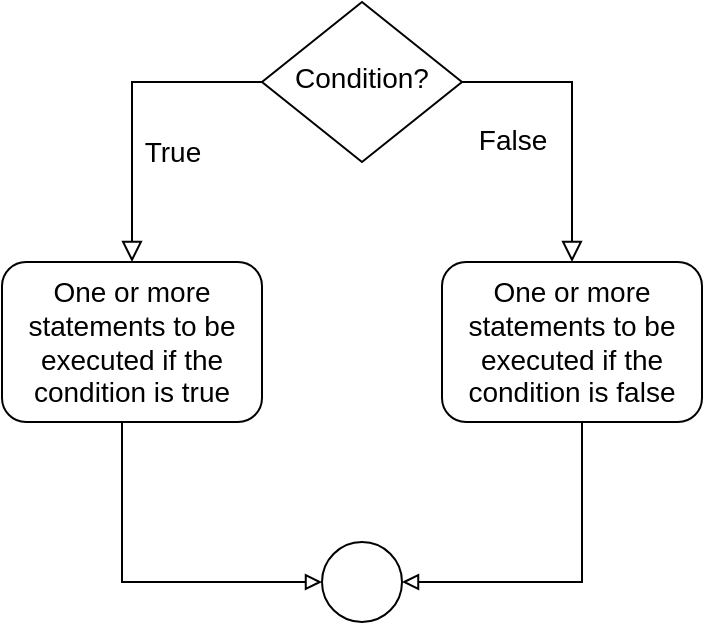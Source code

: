 <mxfile version="12.7.4" type="device"><diagram id="C5RBs43oDa-KdzZeNtuy" name="Page-1"><mxGraphModel dx="1038" dy="531" grid="1" gridSize="10" guides="1" tooltips="1" connect="1" arrows="1" fold="1" page="1" pageScale="1" pageWidth="827" pageHeight="1169" math="0" shadow="0"><root><mxCell id="WIyWlLk6GJQsqaUBKTNV-0"/><mxCell id="WIyWlLk6GJQsqaUBKTNV-1" parent="WIyWlLk6GJQsqaUBKTNV-0"/><mxCell id="WIyWlLk6GJQsqaUBKTNV-5" value="False" style="edgeStyle=orthogonalEdgeStyle;rounded=0;html=1;jettySize=auto;orthogonalLoop=1;fontSize=14;endArrow=block;endFill=0;endSize=8;strokeWidth=1;shadow=0;labelBackgroundColor=none;fontStyle=0;entryX=0.5;entryY=0;entryDx=0;entryDy=0;" parent="WIyWlLk6GJQsqaUBKTNV-1" source="WIyWlLk6GJQsqaUBKTNV-6" target="WIyWlLk6GJQsqaUBKTNV-7" edge="1"><mxGeometry x="0.161" y="-30" relative="1" as="geometry"><mxPoint as="offset"/><mxPoint x="380" y="230" as="targetPoint"/><Array as="points"><mxPoint x="335" y="200"/></Array></mxGeometry></mxCell><mxCell id="WIyWlLk6GJQsqaUBKTNV-6" value="Condition?" style="rhombus;whiteSpace=wrap;html=1;shadow=0;fontFamily=Helvetica;fontSize=14;align=center;strokeWidth=1;spacing=6;spacingTop=-4;fontStyle=0" parent="WIyWlLk6GJQsqaUBKTNV-1" vertex="1"><mxGeometry x="180" y="160" width="100" height="80" as="geometry"/></mxCell><mxCell id="Yz3lfiCy14x1NU7SfzxR-6" style="edgeStyle=orthogonalEdgeStyle;rounded=0;orthogonalLoop=1;jettySize=auto;html=1;entryX=1;entryY=0.5;entryDx=0;entryDy=0;endArrow=block;endFill=0;fontSize=14;" edge="1" parent="WIyWlLk6GJQsqaUBKTNV-1" source="WIyWlLk6GJQsqaUBKTNV-7" target="Yz3lfiCy14x1NU7SfzxR-0"><mxGeometry relative="1" as="geometry"><Array as="points"><mxPoint x="340" y="450"/></Array></mxGeometry></mxCell><mxCell id="WIyWlLk6GJQsqaUBKTNV-7" value="One or more statements to be executed if the condition is false" style="rounded=1;whiteSpace=wrap;html=1;fontSize=14;glass=0;strokeWidth=1;shadow=0;fontStyle=0" parent="WIyWlLk6GJQsqaUBKTNV-1" vertex="1"><mxGeometry x="270" y="290" width="130" height="80" as="geometry"/></mxCell><mxCell id="WIyWlLk6GJQsqaUBKTNV-9" value="True" style="edgeStyle=orthogonalEdgeStyle;rounded=0;html=1;jettySize=auto;orthogonalLoop=1;fontSize=14;endArrow=block;endFill=0;endSize=8;strokeWidth=1;shadow=0;labelBackgroundColor=none;exitX=0;exitY=0.5;exitDx=0;exitDy=0;" parent="WIyWlLk6GJQsqaUBKTNV-1" source="WIyWlLk6GJQsqaUBKTNV-6" target="WIyWlLk6GJQsqaUBKTNV-12" edge="1"><mxGeometry x="0.286" y="20" relative="1" as="geometry"><mxPoint as="offset"/><mxPoint x="270" y="330" as="sourcePoint"/></mxGeometry></mxCell><mxCell id="Yz3lfiCy14x1NU7SfzxR-3" style="edgeStyle=orthogonalEdgeStyle;rounded=0;orthogonalLoop=1;jettySize=auto;html=1;entryX=0;entryY=0.5;entryDx=0;entryDy=0;endArrow=block;endFill=0;" edge="1" parent="WIyWlLk6GJQsqaUBKTNV-1" source="WIyWlLk6GJQsqaUBKTNV-12" target="Yz3lfiCy14x1NU7SfzxR-0"><mxGeometry relative="1" as="geometry"><Array as="points"><mxPoint x="110" y="450"/></Array></mxGeometry></mxCell><mxCell id="WIyWlLk6GJQsqaUBKTNV-12" value="One or more statements to be executed if the condition is true" style="rounded=1;whiteSpace=wrap;html=1;fontSize=14;glass=0;strokeWidth=1;shadow=0;fontStyle=0" parent="WIyWlLk6GJQsqaUBKTNV-1" vertex="1"><mxGeometry x="50" y="290" width="130" height="80" as="geometry"/></mxCell><mxCell id="Yz3lfiCy14x1NU7SfzxR-0" value="" style="ellipse;whiteSpace=wrap;html=1;aspect=fixed;fontSize=12;fontStyle=0" vertex="1" parent="WIyWlLk6GJQsqaUBKTNV-1"><mxGeometry x="210" y="430" width="40" height="40" as="geometry"/></mxCell></root></mxGraphModel></diagram></mxfile>